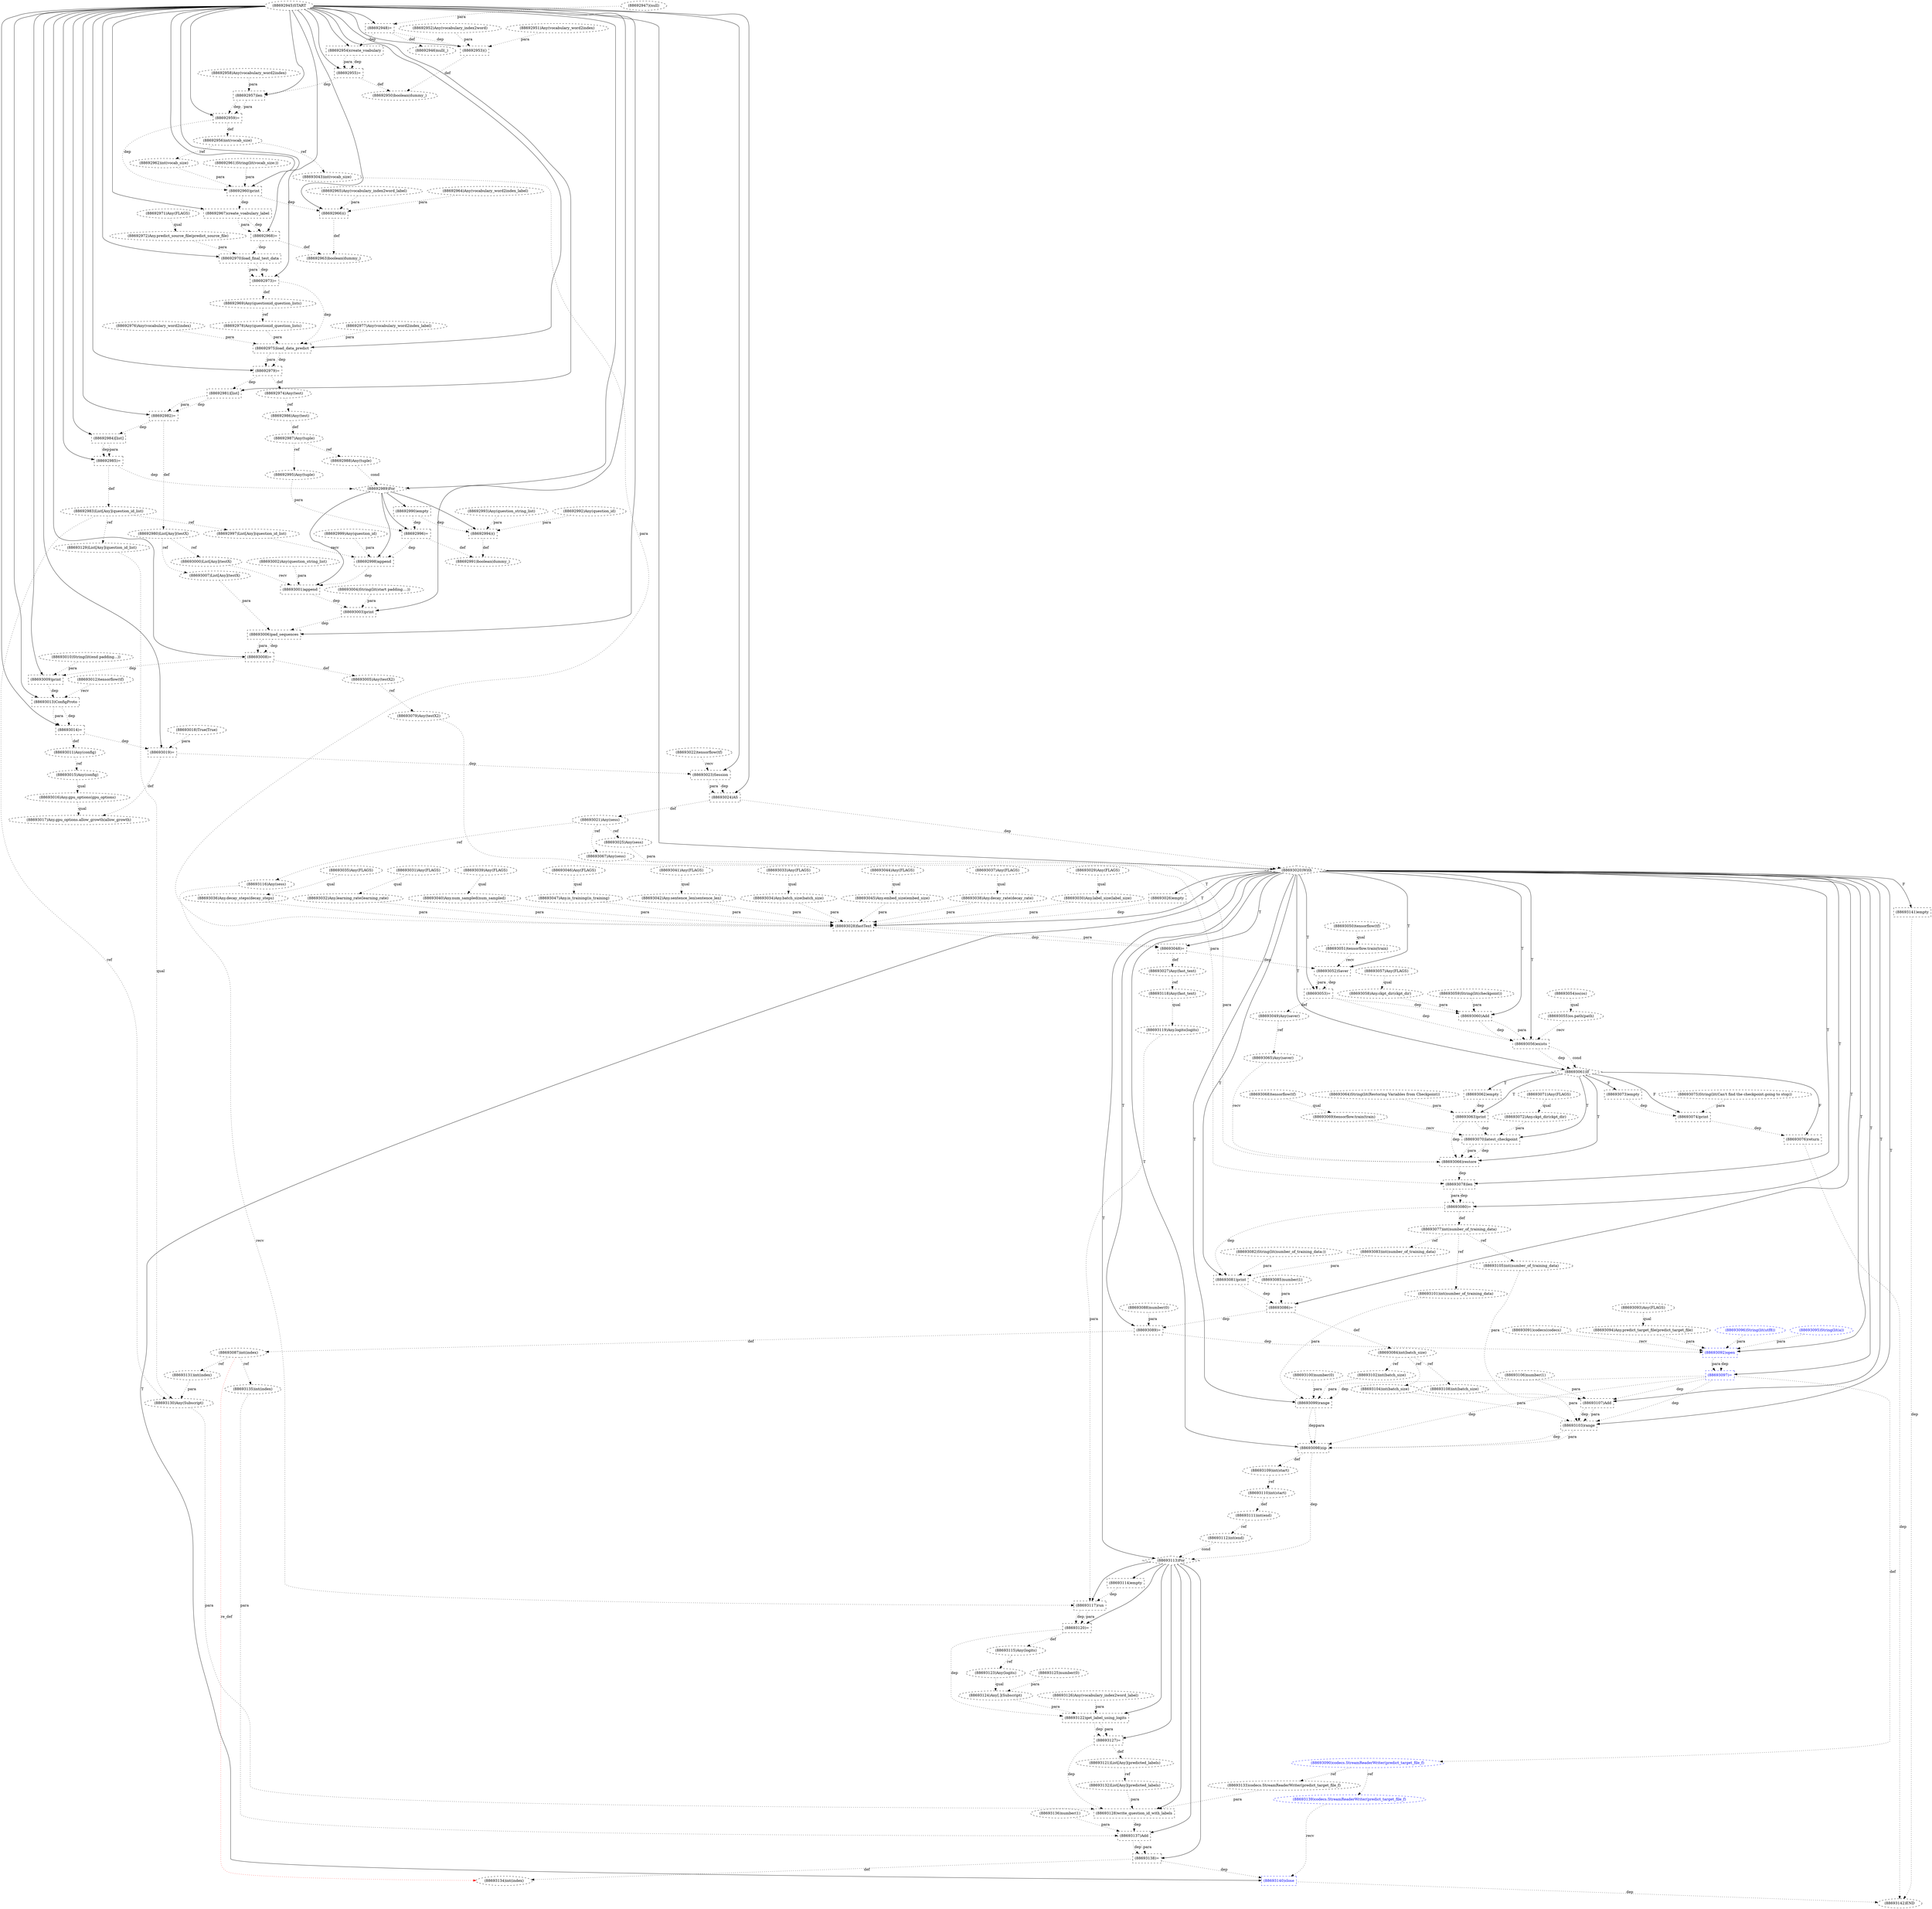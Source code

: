 digraph G {
1 [label="(88693023)Session" shape=box style=dashed]
2 [label="(88693136)number(1)" shape=ellipse style=dashed]
3 [label="(88692947)(null)" shape=ellipse style=dashed]
4 [label="(88692975)load_data_predict" shape=box style=dashed]
5 [label="(88693044)Any(FLAGS)" shape=ellipse style=dashed]
6 [label="(88693101)int(number_of_training_data)" shape=ellipse style=dashed]
7 [label="(88693071)Any(FLAGS)" shape=ellipse style=dashed]
8 [label="(88693105)int(number_of_training_data)" shape=ellipse style=dashed]
9 [label="(88692948)=" shape=box style=dashed]
10 [label="(88693100)number(0)" shape=ellipse style=dashed]
11 [label="(88692961)String(lit(vocab_size:))" shape=ellipse style=dashed]
12 [label="(88693053)=" shape=box style=dashed]
13 [label="(88693141)empty" shape=box style=dashed]
14 [label="(88693058)Any.ckpt_dir(ckpt_dir)" shape=ellipse style=dashed]
15 [label="(88692970)load_final_test_data" shape=box style=dashed]
16 [label="(88693113)For" shape=diamond style=dashed]
17 [label="(88693123)Any(logits)" shape=ellipse style=dashed]
18 [label="(88693039)Any(FLAGS)" shape=ellipse style=dashed]
19 [label="(88693092)open" shape=box style=dashed color=blue fontcolor=blue]
20 [label="(88692958)Any(vocabulary_word2index)" shape=ellipse style=dashed]
21 [label="(88693066)restore" shape=box style=dashed]
22 [label="(88693118)Any(fast_text)" shape=ellipse style=dashed]
23 [label="(88692983)List[Any](question_id_list)" shape=ellipse style=dashed]
24 [label="(88693018)True(True)" shape=ellipse style=dashed]
25 [label="(88693063)print" shape=box style=dashed]
26 [label="(88693019)=" shape=box style=dashed]
27 [label="(88693106)number(1)" shape=ellipse style=dashed]
28 [label="(88692971)Any(FLAGS)" shape=ellipse style=dashed]
29 [label="(88693055)os.path(path)" shape=ellipse style=dashed]
30 [label="(88693059)String(lit(checkpoint))" shape=ellipse style=dashed]
31 [label="(88693090)codecs.StreamReaderWriter(predict_target_file_f)" shape=ellipse style=dashed color=blue fontcolor=blue]
32 [label="(88693001)append" shape=box style=dashed]
33 [label="(88693091)codecs(codecs)" shape=ellipse style=dashed]
34 [label="(88693128)write_question_id_with_labels" shape=box style=dashed]
35 [label="(88693121)List[Any](predicted_labels)" shape=ellipse style=dashed]
36 [label="(88693037)Any(FLAGS)" shape=ellipse style=dashed]
37 [label="(88693045)Any.embed_size(embed_size)" shape=ellipse style=dashed]
38 [label="(88693067)Any(sess)" shape=ellipse style=dashed]
39 [label="(88693111)int(end)" shape=ellipse style=dashed]
40 [label="(88693074)print" shape=box style=dashed]
41 [label="(88693038)Any.decay_rate(decay_rate)" shape=ellipse style=dashed]
42 [label="(88693134)int(index)" shape=ellipse style=dashed]
43 [label="(88693017)Any.gpu_options.allow_growth(allow_growth)" shape=ellipse style=dashed]
44 [label="(88692976)Any(vocabulary_word2index)" shape=ellipse style=dashed]
45 [label="(88692945)START" style=dashed]
46 [label="(88693004)String(lit(start padding....))" shape=ellipse style=dashed]
47 [label="(88692987)Any(tuple)" shape=ellipse style=dashed]
48 [label="(88693030)Any.label_size(label_size)" shape=ellipse style=dashed]
49 [label="(88693132)List[Any](predicted_labels)" shape=ellipse style=dashed]
50 [label="(88693097)=" shape=box style=dashed color=blue fontcolor=blue]
51 [label="(88693110)int(start)" shape=ellipse style=dashed]
52 [label="(88692985)=" shape=box style=dashed]
53 [label="(88693036)Any.decay_steps(decay_steps)" shape=ellipse style=dashed]
54 [label="(88693138)=" shape=box style=dashed]
55 [label="(88693088)number(0)" shape=ellipse style=dashed]
56 [label="(88692966)()" shape=box style=dashed]
57 [label="(88692957)len" shape=box style=dashed]
58 [label="(88692999)Any(question_id)" shape=ellipse style=dashed]
59 [label="(88693129)List[Any](question_id_list)" shape=ellipse style=dashed]
60 [label="(88692960)print" shape=box style=dashed]
61 [label="(88692974)Any(test)" shape=ellipse style=dashed]
62 [label="(88693043)int(vocab_size)" shape=ellipse style=dashed]
63 [label="(88693087)int(index)" shape=ellipse style=dashed]
64 [label="(88693009)print" shape=box style=dashed]
65 [label="(88693117)run" shape=box style=dashed]
66 [label="(88692982)=" shape=box style=dashed]
67 [label="(88693103)range" shape=box style=dashed]
68 [label="(88693073)empty" shape=box style=dashed]
69 [label="(88693084)int(batch_size)" shape=ellipse style=dashed]
70 [label="(88693013)ConfigProto" shape=box style=dashed]
71 [label="(88693016)Any.gpu_options(gpu_options)" shape=ellipse style=dashed]
72 [label="(88692980)List[Any](testX)" shape=ellipse style=dashed]
73 [label="(88693094)Any.predict_target_file(predict_target_file)" shape=ellipse style=dashed]
74 [label="(88692979)=" shape=box style=dashed]
75 [label="(88693140)close" shape=box style=dashed color=blue fontcolor=blue]
76 [label="(88693008)=" shape=box style=dashed]
77 [label="(88693127)=" shape=box style=dashed]
78 [label="(88693035)Any(FLAGS)" shape=ellipse style=dashed]
79 [label="(88693022)tensorflow(tf)" shape=ellipse style=dashed]
80 [label="(88692988)Any(tuple)" shape=ellipse style=dashed]
81 [label="(88692998)append" shape=box style=dashed]
82 [label="(88693000)List[Any](testX)" shape=ellipse style=dashed]
83 [label="(88693081)print" shape=box style=dashed]
84 [label="(88693096)String(lit(utf8))" shape=ellipse style=dashed color=blue fontcolor=blue]
85 [label="(88693139)codecs.StreamReaderWriter(predict_target_file_f)" shape=ellipse style=dashed color=blue fontcolor=blue]
86 [label="(88692973)=" shape=box style=dashed]
87 [label="(88693052)Saver" shape=box style=dashed]
88 [label="(88693093)Any(FLAGS)" shape=ellipse style=dashed]
89 [label="(88693114)empty" shape=box style=dashed]
90 [label="(88693125)number(0)" shape=ellipse style=dashed]
91 [label="(88692962)int(vocab_size)" shape=ellipse style=dashed]
92 [label="(88693102)int(batch_size)" shape=ellipse style=dashed]
93 [label="(88692995)Any(tuple)" shape=ellipse style=dashed]
94 [label="(88693070)latest_checkpoint" shape=box style=dashed]
95 [label="(88693041)Any(FLAGS)" shape=ellipse style=dashed]
96 [label="(88692968)=" shape=box style=dashed]
97 [label="(88692986)Any(test)" shape=ellipse style=dashed]
98 [label="(88693122)get_label_using_logits" shape=box style=dashed]
99 [label="(88693082)String(lit(number_of_training_data:))" shape=ellipse style=dashed]
100 [label="(88693135)int(index)" shape=ellipse style=dashed]
101 [label="(88692993)Any(question_string_list)" shape=ellipse style=dashed]
102 [label="(88693014)=" shape=box style=dashed]
103 [label="(88693095)String(lit(a))" shape=ellipse style=dashed color=blue fontcolor=blue]
104 [label="(88693086)=" shape=box style=dashed]
105 [label="(88693003)print" shape=box style=dashed]
106 [label="(88693027)Any(fast_text)" shape=ellipse style=dashed]
107 [label="(88693099)range" shape=box style=dashed]
108 [label="(88693083)int(number_of_training_data)" shape=ellipse style=dashed]
109 [label="(88693115)Any(logits)" shape=ellipse style=dashed]
110 [label="(88693007)List[Any](testX)" shape=ellipse style=dashed]
111 [label="(88693080)=" shape=box style=dashed]
112 [label="(88693098)zip" shape=box style=dashed]
113 [label="(88692952)Any(vocabulary_index2word)" shape=ellipse style=dashed]
114 [label="(88693120)=" shape=box style=dashed]
115 [label="(88693064)String(lit(Restoring Variables from Checkpoint))" shape=ellipse style=dashed]
116 [label="(88693002)Any(question_string_list)" shape=ellipse style=dashed]
117 [label="(88692954)create_voabulary" shape=box style=dashed]
118 [label="(88693015)Any(config)" shape=ellipse style=dashed]
119 [label="(88693085)number(1)" shape=ellipse style=dashed]
120 [label="(88692965)Any(vocabulary_index2word_label)" shape=ellipse style=dashed]
121 [label="(88693046)Any(FLAGS)" shape=ellipse style=dashed]
122 [label="(88692984)[list]" shape=box style=dashed]
123 [label="(88692994)()" shape=box style=dashed]
124 [label="(88693005)Any(testX2)" shape=ellipse style=dashed]
125 [label="(88693032)Any.learning_rate(learning_rate)" shape=ellipse style=dashed]
126 [label="(88693026)empty" shape=box style=dashed]
127 [label="(88693048)=" shape=box style=dashed]
128 [label="(88693109)int(start)" shape=ellipse style=dashed]
129 [label="(88693057)Any(FLAGS)" shape=ellipse style=dashed]
130 [label="(88692963)boolean(dummy_)" shape=ellipse style=dashed]
131 [label="(88693011)Any(config)" shape=ellipse style=dashed]
132 [label="(88693061)If" shape=diamond style=dashed]
133 [label="(88693024)AS" shape=box style=dashed]
134 [label="(88693010)String(lit(end padding...))" shape=ellipse style=dashed]
135 [label="(88692992)Any(question_id)" shape=ellipse style=dashed]
136 [label="(88693130)Any(Subscript)" shape=ellipse style=dashed]
137 [label="(88693126)Any(vocabulary_index2word_label)" shape=ellipse style=dashed]
138 [label="(88693025)Any(sess)" shape=ellipse style=dashed]
139 [label="(88693065)Any(saver)" shape=ellipse style=dashed]
140 [label="(88693116)Any(sess)" shape=ellipse style=dashed]
141 [label="(88693133)codecs.StreamReaderWriter(predict_target_file_f)" shape=ellipse style=dashed]
142 [label="(88693076)return" shape=box style=dashed]
143 [label="(88692956)int(vocab_size)" shape=ellipse style=dashed]
144 [label="(88693051)tensorflow.train(train)" shape=ellipse style=dashed]
145 [label="(88693077)int(number_of_training_data)" shape=ellipse style=dashed]
146 [label="(88693040)Any.num_sampled(num_sampled)" shape=ellipse style=dashed]
147 [label="(88693131)int(index)" shape=ellipse style=dashed]
148 [label="(88693050)tensorflow(tf)" shape=ellipse style=dashed]
149 [label="(88693069)tensorflow.train(train)" shape=ellipse style=dashed]
150 [label="(88692972)Any.predict_source_file(predict_source_file)" shape=ellipse style=dashed]
151 [label="(88693056)exists" shape=box style=dashed]
152 [label="(88693079)Any(testX2)" shape=ellipse style=dashed]
153 [label="(88693119)Any.logits(logits)" shape=ellipse style=dashed]
154 [label="(88693028)fastText" shape=box style=dashed]
155 [label="(88693033)Any(FLAGS)" shape=ellipse style=dashed]
156 [label="(88693142)END" style=dashed]
157 [label="(88692996)=" shape=box style=dashed]
158 [label="(88693049)Any(saver)" shape=ellipse style=dashed]
159 [label="(88693108)int(batch_size)" shape=ellipse style=dashed]
160 [label="(88692946)null(_)" shape=ellipse style=dashed]
161 [label="(88693112)int(end)" shape=ellipse style=dashed]
162 [label="(88692989)For" shape=diamond style=dashed]
163 [label="(88692981)[list]" shape=box style=dashed]
164 [label="(88693021)Any(sess)" shape=ellipse style=dashed]
165 [label="(88693029)Any(FLAGS)" shape=ellipse style=dashed]
166 [label="(88692997)List[Any](question_id_list)" shape=ellipse style=dashed]
167 [label="(88693054)os(os)" shape=ellipse style=dashed]
168 [label="(88693012)tensorflow(tf)" shape=ellipse style=dashed]
169 [label="(88692978)Any(questionid_question_lists)" shape=ellipse style=dashed]
170 [label="(88693107)Add" shape=box style=dashed]
171 [label="(88693075)String(lit(Can't find the checkpoint.going to stop))" shape=ellipse style=dashed]
172 [label="(88693068)tensorflow(tf)" shape=ellipse style=dashed]
173 [label="(88692991)boolean(dummy_)" shape=ellipse style=dashed]
174 [label="(88692990)empty" shape=box style=dashed]
175 [label="(88693031)Any(FLAGS)" shape=ellipse style=dashed]
176 [label="(88692967)create_voabulary_label" shape=box style=dashed]
177 [label="(88692964)Any(vocabulary_word2index_label)" shape=ellipse style=dashed]
178 [label="(88693020)With" shape=diamond style=dashed]
179 [label="(88693072)Any.ckpt_dir(ckpt_dir)" shape=ellipse style=dashed]
180 [label="(88693089)=" shape=box style=dashed]
181 [label="(88693047)Any.is_training(is_training)" shape=ellipse style=dashed]
182 [label="(88692951)Any(vocabulary_word2index)" shape=ellipse style=dashed]
183 [label="(88692953)()" shape=box style=dashed]
184 [label="(88693042)Any.sentence_len(sentence_len)" shape=ellipse style=dashed]
185 [label="(88693137)Add" shape=box style=dashed]
186 [label="(88693124)Any[.](Subscript)" shape=ellipse style=dashed]
187 [label="(88693062)empty" shape=box style=dashed]
188 [label="(88693078)len" shape=box style=dashed]
189 [label="(88692959)=" shape=box style=dashed]
190 [label="(88692950)boolean(dummy_)" shape=ellipse style=dashed]
191 [label="(88693006)pad_sequences" shape=box style=dashed]
192 [label="(88692969)Any(questionid_question_lists)" shape=ellipse style=dashed]
193 [label="(88692977)Any(vocabulary_word2index_label)" shape=ellipse style=dashed]
194 [label="(88693104)int(batch_size)" shape=ellipse style=dashed]
195 [label="(88692955)=" shape=box style=dashed]
196 [label="(88693060)Add" shape=box style=dashed]
197 [label="(88693034)Any.batch_size(batch_size)" shape=ellipse style=dashed]
45 -> 1 [label="" style=solid];
79 -> 1 [label="recv" style=dotted];
26 -> 1 [label="dep" style=dotted];
45 -> 4 [label="" style=solid];
44 -> 4 [label="para" style=dotted];
193 -> 4 [label="para" style=dotted];
169 -> 4 [label="para" style=dotted];
86 -> 4 [label="dep" style=dotted];
145 -> 6 [label="ref" style=dotted];
145 -> 8 [label="ref" style=dotted];
45 -> 9 [label="" style=solid];
3 -> 9 [label="para" style=dotted];
178 -> 12 [label="T"];
87 -> 12 [label="dep" style=dotted];
87 -> 12 [label="para" style=dotted];
178 -> 13 [label="F"];
129 -> 14 [label="qual" style=dotted];
45 -> 15 [label="" style=solid];
150 -> 15 [label="para" style=dotted];
96 -> 15 [label="dep" style=dotted];
178 -> 16 [label="T"];
112 -> 16 [label="dep" style=dotted];
161 -> 16 [label="cond" style=dotted];
109 -> 17 [label="ref" style=dotted];
178 -> 19 [label="T"];
33 -> 19 [label="recv" style=dotted];
73 -> 19 [label="para" style=dotted];
103 -> 19 [label="para" style=dotted];
84 -> 19 [label="para" style=dotted];
180 -> 19 [label="dep" style=dotted];
132 -> 21 [label="T"];
139 -> 21 [label="recv" style=dotted];
38 -> 21 [label="para" style=dotted];
94 -> 21 [label="dep" style=dotted];
94 -> 21 [label="para" style=dotted];
25 -> 21 [label="dep" style=dotted];
106 -> 22 [label="ref" style=dotted];
52 -> 23 [label="def" style=dotted];
132 -> 25 [label="T"];
115 -> 25 [label="para" style=dotted];
187 -> 25 [label="dep" style=dotted];
45 -> 26 [label="" style=solid];
24 -> 26 [label="para" style=dotted];
102 -> 26 [label="dep" style=dotted];
167 -> 29 [label="qual" style=dotted];
50 -> 31 [label="def" style=dotted];
162 -> 32 [label="" style=solid];
82 -> 32 [label="recv" style=dotted];
116 -> 32 [label="para" style=dotted];
81 -> 32 [label="dep" style=dotted];
16 -> 34 [label="" style=solid];
136 -> 34 [label="para" style=dotted];
49 -> 34 [label="para" style=dotted];
141 -> 34 [label="para" style=dotted];
77 -> 34 [label="dep" style=dotted];
77 -> 35 [label="def" style=dotted];
5 -> 37 [label="qual" style=dotted];
164 -> 38 [label="ref" style=dotted];
51 -> 39 [label="def" style=dotted];
132 -> 40 [label="F"];
171 -> 40 [label="para" style=dotted];
68 -> 40 [label="dep" style=dotted];
36 -> 41 [label="qual" style=dotted];
54 -> 42 [label="def" style=dotted];
63 -> 42 [label="re_def" style=dotted color=red];
71 -> 43 [label="qual" style=dotted];
26 -> 43 [label="def" style=dotted];
97 -> 47 [label="def" style=dotted];
165 -> 48 [label="qual" style=dotted];
35 -> 49 [label="ref" style=dotted];
178 -> 50 [label="T"];
19 -> 50 [label="dep" style=dotted];
19 -> 50 [label="para" style=dotted];
128 -> 51 [label="ref" style=dotted];
45 -> 52 [label="" style=solid];
122 -> 52 [label="dep" style=dotted];
122 -> 52 [label="para" style=dotted];
78 -> 53 [label="qual" style=dotted];
16 -> 54 [label="" style=solid];
185 -> 54 [label="dep" style=dotted];
185 -> 54 [label="para" style=dotted];
45 -> 56 [label="" style=solid];
177 -> 56 [label="para" style=dotted];
120 -> 56 [label="para" style=dotted];
60 -> 56 [label="dep" style=dotted];
45 -> 57 [label="" style=solid];
20 -> 57 [label="para" style=dotted];
195 -> 57 [label="dep" style=dotted];
23 -> 59 [label="ref" style=dotted];
45 -> 60 [label="" style=solid];
11 -> 60 [label="para" style=dotted];
91 -> 60 [label="para" style=dotted];
189 -> 60 [label="dep" style=dotted];
74 -> 61 [label="def" style=dotted];
143 -> 62 [label="ref" style=dotted];
180 -> 63 [label="def" style=dotted];
45 -> 64 [label="" style=solid];
134 -> 64 [label="para" style=dotted];
76 -> 64 [label="dep" style=dotted];
16 -> 65 [label="" style=solid];
140 -> 65 [label="recv" style=dotted];
153 -> 65 [label="para" style=dotted];
89 -> 65 [label="dep" style=dotted];
45 -> 66 [label="" style=solid];
163 -> 66 [label="dep" style=dotted];
163 -> 66 [label="para" style=dotted];
178 -> 67 [label="T"];
194 -> 67 [label="para" style=dotted];
170 -> 67 [label="dep" style=dotted];
170 -> 67 [label="para" style=dotted];
159 -> 67 [label="para" style=dotted];
50 -> 67 [label="dep" style=dotted];
132 -> 68 [label="F"];
104 -> 69 [label="def" style=dotted];
45 -> 70 [label="" style=solid];
168 -> 70 [label="recv" style=dotted];
64 -> 70 [label="dep" style=dotted];
118 -> 71 [label="qual" style=dotted];
66 -> 72 [label="def" style=dotted];
88 -> 73 [label="qual" style=dotted];
45 -> 74 [label="" style=solid];
4 -> 74 [label="dep" style=dotted];
4 -> 74 [label="para" style=dotted];
178 -> 75 [label="T"];
85 -> 75 [label="recv" style=dotted];
54 -> 75 [label="dep" style=dotted];
45 -> 76 [label="" style=solid];
191 -> 76 [label="dep" style=dotted];
191 -> 76 [label="para" style=dotted];
16 -> 77 [label="" style=solid];
98 -> 77 [label="dep" style=dotted];
98 -> 77 [label="para" style=dotted];
47 -> 80 [label="ref" style=dotted];
162 -> 81 [label="" style=solid];
166 -> 81 [label="recv" style=dotted];
58 -> 81 [label="para" style=dotted];
157 -> 81 [label="dep" style=dotted];
72 -> 82 [label="ref" style=dotted];
178 -> 83 [label="T"];
99 -> 83 [label="para" style=dotted];
108 -> 83 [label="para" style=dotted];
111 -> 83 [label="dep" style=dotted];
31 -> 85 [label="ref" style=dotted];
45 -> 86 [label="" style=solid];
15 -> 86 [label="dep" style=dotted];
15 -> 86 [label="para" style=dotted];
178 -> 87 [label="T"];
144 -> 87 [label="recv" style=dotted];
127 -> 87 [label="dep" style=dotted];
16 -> 89 [label="" style=solid];
143 -> 91 [label="ref" style=dotted];
69 -> 92 [label="ref" style=dotted];
47 -> 93 [label="ref" style=dotted];
132 -> 94 [label="T"];
149 -> 94 [label="recv" style=dotted];
179 -> 94 [label="para" style=dotted];
25 -> 94 [label="dep" style=dotted];
45 -> 96 [label="" style=solid];
176 -> 96 [label="dep" style=dotted];
176 -> 96 [label="para" style=dotted];
61 -> 97 [label="ref" style=dotted];
16 -> 98 [label="" style=solid];
186 -> 98 [label="para" style=dotted];
137 -> 98 [label="para" style=dotted];
114 -> 98 [label="dep" style=dotted];
63 -> 100 [label="ref" style=dotted];
45 -> 102 [label="" style=solid];
70 -> 102 [label="dep" style=dotted];
70 -> 102 [label="para" style=dotted];
178 -> 104 [label="T"];
119 -> 104 [label="para" style=dotted];
83 -> 104 [label="dep" style=dotted];
45 -> 105 [label="" style=solid];
46 -> 105 [label="para" style=dotted];
32 -> 105 [label="dep" style=dotted];
127 -> 106 [label="def" style=dotted];
178 -> 107 [label="T"];
10 -> 107 [label="para" style=dotted];
6 -> 107 [label="para" style=dotted];
92 -> 107 [label="para" style=dotted];
50 -> 107 [label="dep" style=dotted];
145 -> 108 [label="ref" style=dotted];
114 -> 109 [label="def" style=dotted];
72 -> 110 [label="ref" style=dotted];
178 -> 111 [label="T"];
188 -> 111 [label="dep" style=dotted];
188 -> 111 [label="para" style=dotted];
178 -> 112 [label="T"];
107 -> 112 [label="dep" style=dotted];
107 -> 112 [label="para" style=dotted];
67 -> 112 [label="dep" style=dotted];
67 -> 112 [label="para" style=dotted];
50 -> 112 [label="dep" style=dotted];
16 -> 114 [label="" style=solid];
65 -> 114 [label="dep" style=dotted];
65 -> 114 [label="para" style=dotted];
45 -> 117 [label="" style=solid];
9 -> 117 [label="dep" style=dotted];
131 -> 118 [label="ref" style=dotted];
45 -> 122 [label="" style=solid];
66 -> 122 [label="dep" style=dotted];
162 -> 123 [label="" style=solid];
135 -> 123 [label="para" style=dotted];
101 -> 123 [label="para" style=dotted];
174 -> 123 [label="dep" style=dotted];
76 -> 124 [label="def" style=dotted];
175 -> 125 [label="qual" style=dotted];
178 -> 126 [label="T"];
178 -> 127 [label="T"];
154 -> 127 [label="dep" style=dotted];
154 -> 127 [label="para" style=dotted];
112 -> 128 [label="def" style=dotted];
56 -> 130 [label="def" style=dotted];
96 -> 130 [label="def" style=dotted];
102 -> 131 [label="def" style=dotted];
178 -> 132 [label="T"];
151 -> 132 [label="dep" style=dotted];
151 -> 132 [label="cond" style=dotted];
45 -> 133 [label="" style=solid];
1 -> 133 [label="dep" style=dotted];
1 -> 133 [label="para" style=dotted];
59 -> 136 [label="qual" style=dotted];
147 -> 136 [label="para" style=dotted];
23 -> 136 [label="ref" style=dotted];
164 -> 138 [label="ref" style=dotted];
158 -> 139 [label="ref" style=dotted];
164 -> 140 [label="ref" style=dotted];
31 -> 141 [label="ref" style=dotted];
132 -> 142 [label="F"];
40 -> 142 [label="dep" style=dotted];
189 -> 143 [label="def" style=dotted];
148 -> 144 [label="qual" style=dotted];
111 -> 145 [label="def" style=dotted];
18 -> 146 [label="qual" style=dotted];
63 -> 147 [label="ref" style=dotted];
172 -> 149 [label="qual" style=dotted];
28 -> 150 [label="qual" style=dotted];
178 -> 151 [label="T"];
29 -> 151 [label="recv" style=dotted];
196 -> 151 [label="dep" style=dotted];
196 -> 151 [label="para" style=dotted];
12 -> 151 [label="dep" style=dotted];
124 -> 152 [label="ref" style=dotted];
22 -> 153 [label="qual" style=dotted];
178 -> 154 [label="T"];
48 -> 154 [label="para" style=dotted];
125 -> 154 [label="para" style=dotted];
197 -> 154 [label="para" style=dotted];
53 -> 154 [label="para" style=dotted];
41 -> 154 [label="para" style=dotted];
146 -> 154 [label="para" style=dotted];
184 -> 154 [label="para" style=dotted];
62 -> 154 [label="para" style=dotted];
37 -> 154 [label="para" style=dotted];
181 -> 154 [label="para" style=dotted];
126 -> 154 [label="dep" style=dotted];
75 -> 156 [label="dep" style=dotted];
142 -> 156 [label="dep" style=dotted];
13 -> 156 [label="dep" style=dotted];
162 -> 157 [label="" style=solid];
93 -> 157 [label="para" style=dotted];
174 -> 157 [label="dep" style=dotted];
12 -> 158 [label="def" style=dotted];
69 -> 159 [label="ref" style=dotted];
9 -> 160 [label="def" style=dotted];
39 -> 161 [label="ref" style=dotted];
45 -> 162 [label="" style=solid];
80 -> 162 [label="cond" style=dotted];
52 -> 162 [label="dep" style=dotted];
45 -> 163 [label="" style=solid];
74 -> 163 [label="dep" style=dotted];
133 -> 164 [label="def" style=dotted];
23 -> 166 [label="ref" style=dotted];
192 -> 169 [label="ref" style=dotted];
178 -> 170 [label="T"];
8 -> 170 [label="para" style=dotted];
27 -> 170 [label="para" style=dotted];
50 -> 170 [label="dep" style=dotted];
123 -> 173 [label="def" style=dotted];
157 -> 173 [label="def" style=dotted];
162 -> 174 [label="" style=solid];
45 -> 176 [label="" style=solid];
60 -> 176 [label="dep" style=dotted];
45 -> 178 [label="" style=solid];
133 -> 178 [label="dep" style=dotted];
138 -> 178 [label="para" style=dotted];
7 -> 179 [label="qual" style=dotted];
178 -> 180 [label="T"];
55 -> 180 [label="para" style=dotted];
104 -> 180 [label="dep" style=dotted];
121 -> 181 [label="qual" style=dotted];
45 -> 183 [label="" style=solid];
182 -> 183 [label="para" style=dotted];
113 -> 183 [label="para" style=dotted];
9 -> 183 [label="dep" style=dotted];
95 -> 184 [label="qual" style=dotted];
16 -> 185 [label="" style=solid];
100 -> 185 [label="para" style=dotted];
2 -> 185 [label="para" style=dotted];
34 -> 185 [label="dep" style=dotted];
17 -> 186 [label="qual" style=dotted];
90 -> 186 [label="para" style=dotted];
132 -> 187 [label="T"];
178 -> 188 [label="T"];
152 -> 188 [label="para" style=dotted];
21 -> 188 [label="dep" style=dotted];
45 -> 189 [label="" style=solid];
57 -> 189 [label="dep" style=dotted];
57 -> 189 [label="para" style=dotted];
183 -> 190 [label="def" style=dotted];
195 -> 190 [label="def" style=dotted];
45 -> 191 [label="" style=solid];
110 -> 191 [label="para" style=dotted];
105 -> 191 [label="dep" style=dotted];
86 -> 192 [label="def" style=dotted];
69 -> 194 [label="ref" style=dotted];
45 -> 195 [label="" style=solid];
117 -> 195 [label="dep" style=dotted];
117 -> 195 [label="para" style=dotted];
178 -> 196 [label="T"];
14 -> 196 [label="para" style=dotted];
30 -> 196 [label="para" style=dotted];
12 -> 196 [label="dep" style=dotted];
155 -> 197 [label="qual" style=dotted];
}